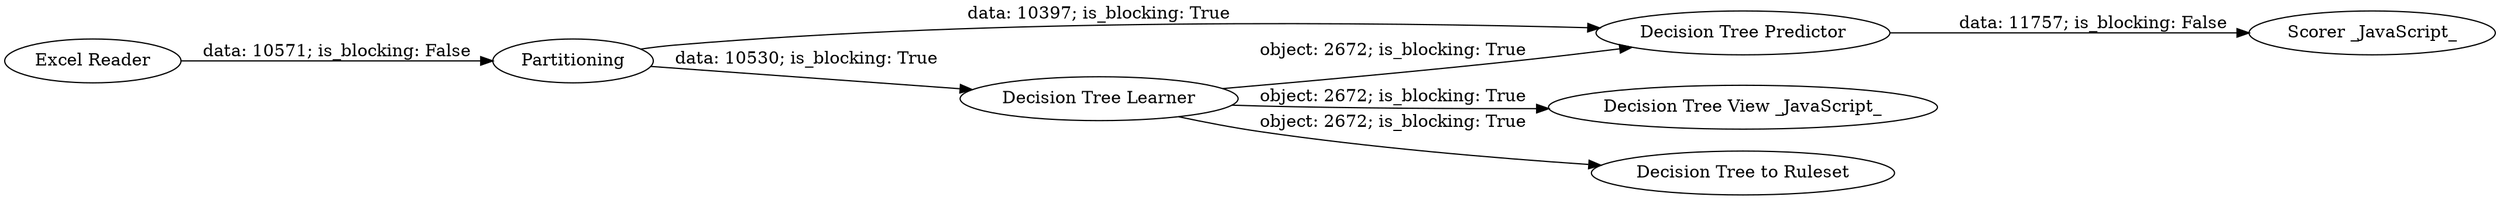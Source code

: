 digraph {
	"8761334868094127352_2" [label=Partitioning]
	"8761334868094127352_1" [label="Excel Reader"]
	"8761334868094127352_4" [label="Decision Tree Predictor"]
	"8761334868094127352_6" [label="Decision Tree View _JavaScript_"]
	"8761334868094127352_3" [label="Decision Tree Learner"]
	"8761334868094127352_7" [label="Scorer _JavaScript_"]
	"8761334868094127352_5" [label="Decision Tree to Ruleset"]
	"8761334868094127352_1" -> "8761334868094127352_2" [label="data: 10571; is_blocking: False"]
	"8761334868094127352_4" -> "8761334868094127352_7" [label="data: 11757; is_blocking: False"]
	"8761334868094127352_3" -> "8761334868094127352_5" [label="object: 2672; is_blocking: True"]
	"8761334868094127352_3" -> "8761334868094127352_6" [label="object: 2672; is_blocking: True"]
	"8761334868094127352_2" -> "8761334868094127352_4" [label="data: 10397; is_blocking: True"]
	"8761334868094127352_2" -> "8761334868094127352_3" [label="data: 10530; is_blocking: True"]
	"8761334868094127352_3" -> "8761334868094127352_4" [label="object: 2672; is_blocking: True"]
	rankdir=LR
}
